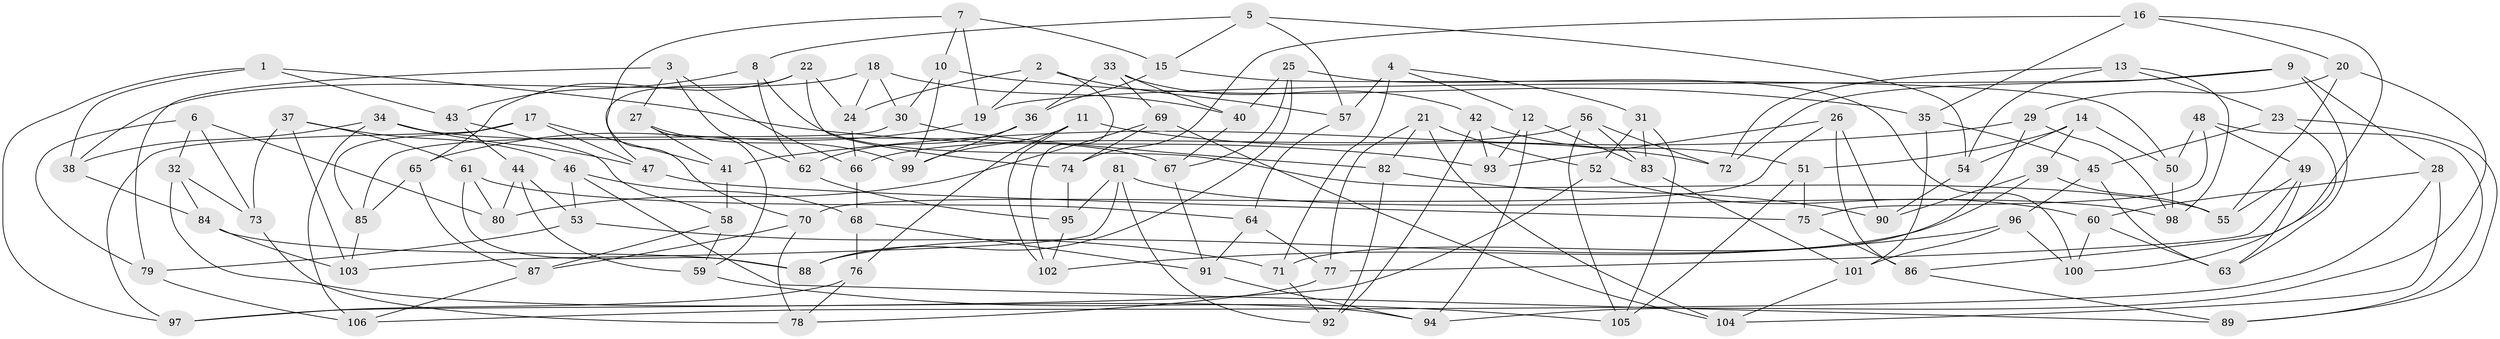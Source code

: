 // coarse degree distribution, {3: 0.04054054054054054, 4: 0.7702702702702703, 5: 0.06756756756756757, 8: 0.05405405405405406, 7: 0.02702702702702703, 9: 0.02702702702702703, 6: 0.013513513513513514}
// Generated by graph-tools (version 1.1) at 2025/01/03/04/25 22:01:59]
// undirected, 106 vertices, 212 edges
graph export_dot {
graph [start="1"]
  node [color=gray90,style=filled];
  1;
  2;
  3;
  4;
  5;
  6;
  7;
  8;
  9;
  10;
  11;
  12;
  13;
  14;
  15;
  16;
  17;
  18;
  19;
  20;
  21;
  22;
  23;
  24;
  25;
  26;
  27;
  28;
  29;
  30;
  31;
  32;
  33;
  34;
  35;
  36;
  37;
  38;
  39;
  40;
  41;
  42;
  43;
  44;
  45;
  46;
  47;
  48;
  49;
  50;
  51;
  52;
  53;
  54;
  55;
  56;
  57;
  58;
  59;
  60;
  61;
  62;
  63;
  64;
  65;
  66;
  67;
  68;
  69;
  70;
  71;
  72;
  73;
  74;
  75;
  76;
  77;
  78;
  79;
  80;
  81;
  82;
  83;
  84;
  85;
  86;
  87;
  88;
  89;
  90;
  91;
  92;
  93;
  94;
  95;
  96;
  97;
  98;
  99;
  100;
  101;
  102;
  103;
  104;
  105;
  106;
  1 -- 38;
  1 -- 43;
  1 -- 93;
  1 -- 97;
  2 -- 19;
  2 -- 57;
  2 -- 102;
  2 -- 24;
  3 -- 62;
  3 -- 27;
  3 -- 79;
  3 -- 66;
  4 -- 57;
  4 -- 31;
  4 -- 12;
  4 -- 71;
  5 -- 57;
  5 -- 54;
  5 -- 8;
  5 -- 15;
  6 -- 32;
  6 -- 73;
  6 -- 79;
  6 -- 80;
  7 -- 19;
  7 -- 15;
  7 -- 70;
  7 -- 10;
  8 -- 43;
  8 -- 55;
  8 -- 62;
  9 -- 72;
  9 -- 63;
  9 -- 28;
  9 -- 19;
  10 -- 30;
  10 -- 35;
  10 -- 99;
  11 -- 99;
  11 -- 76;
  11 -- 72;
  11 -- 102;
  12 -- 93;
  12 -- 94;
  12 -- 83;
  13 -- 98;
  13 -- 23;
  13 -- 54;
  13 -- 72;
  14 -- 50;
  14 -- 51;
  14 -- 39;
  14 -- 54;
  15 -- 36;
  15 -- 50;
  16 -- 35;
  16 -- 20;
  16 -- 86;
  16 -- 74;
  17 -- 47;
  17 -- 85;
  17 -- 41;
  17 -- 97;
  18 -- 30;
  18 -- 38;
  18 -- 40;
  18 -- 24;
  19 -- 65;
  20 -- 55;
  20 -- 94;
  20 -- 29;
  21 -- 82;
  21 -- 104;
  21 -- 52;
  21 -- 77;
  22 -- 24;
  22 -- 47;
  22 -- 65;
  22 -- 74;
  23 -- 100;
  23 -- 45;
  23 -- 89;
  24 -- 66;
  25 -- 100;
  25 -- 67;
  25 -- 88;
  25 -- 40;
  26 -- 93;
  26 -- 90;
  26 -- 86;
  26 -- 70;
  27 -- 41;
  27 -- 99;
  27 -- 59;
  28 -- 60;
  28 -- 106;
  28 -- 104;
  29 -- 71;
  29 -- 98;
  29 -- 41;
  30 -- 82;
  30 -- 85;
  31 -- 105;
  31 -- 83;
  31 -- 52;
  32 -- 73;
  32 -- 84;
  32 -- 94;
  33 -- 40;
  33 -- 69;
  33 -- 42;
  33 -- 36;
  34 -- 38;
  34 -- 106;
  34 -- 47;
  34 -- 67;
  35 -- 101;
  35 -- 45;
  36 -- 99;
  36 -- 62;
  37 -- 61;
  37 -- 73;
  37 -- 46;
  37 -- 103;
  38 -- 84;
  39 -- 88;
  39 -- 90;
  39 -- 55;
  40 -- 67;
  41 -- 58;
  42 -- 92;
  42 -- 51;
  42 -- 93;
  43 -- 44;
  43 -- 58;
  44 -- 59;
  44 -- 80;
  44 -- 53;
  45 -- 63;
  45 -- 96;
  46 -- 53;
  46 -- 68;
  46 -- 89;
  47 -- 75;
  48 -- 75;
  48 -- 50;
  48 -- 89;
  48 -- 49;
  49 -- 63;
  49 -- 77;
  49 -- 55;
  50 -- 98;
  51 -- 75;
  51 -- 105;
  52 -- 97;
  52 -- 60;
  53 -- 79;
  53 -- 71;
  54 -- 90;
  56 -- 66;
  56 -- 72;
  56 -- 83;
  56 -- 105;
  57 -- 64;
  58 -- 59;
  58 -- 87;
  59 -- 105;
  60 -- 100;
  60 -- 63;
  61 -- 64;
  61 -- 80;
  61 -- 88;
  62 -- 95;
  64 -- 77;
  64 -- 91;
  65 -- 87;
  65 -- 85;
  66 -- 68;
  67 -- 91;
  68 -- 91;
  68 -- 76;
  69 -- 74;
  69 -- 80;
  69 -- 104;
  70 -- 78;
  70 -- 87;
  71 -- 92;
  73 -- 78;
  74 -- 95;
  75 -- 86;
  76 -- 78;
  76 -- 97;
  77 -- 78;
  79 -- 106;
  81 -- 92;
  81 -- 95;
  81 -- 103;
  81 -- 98;
  82 -- 90;
  82 -- 92;
  83 -- 101;
  84 -- 103;
  84 -- 88;
  85 -- 103;
  86 -- 89;
  87 -- 106;
  91 -- 94;
  95 -- 102;
  96 -- 100;
  96 -- 102;
  96 -- 101;
  101 -- 104;
}
